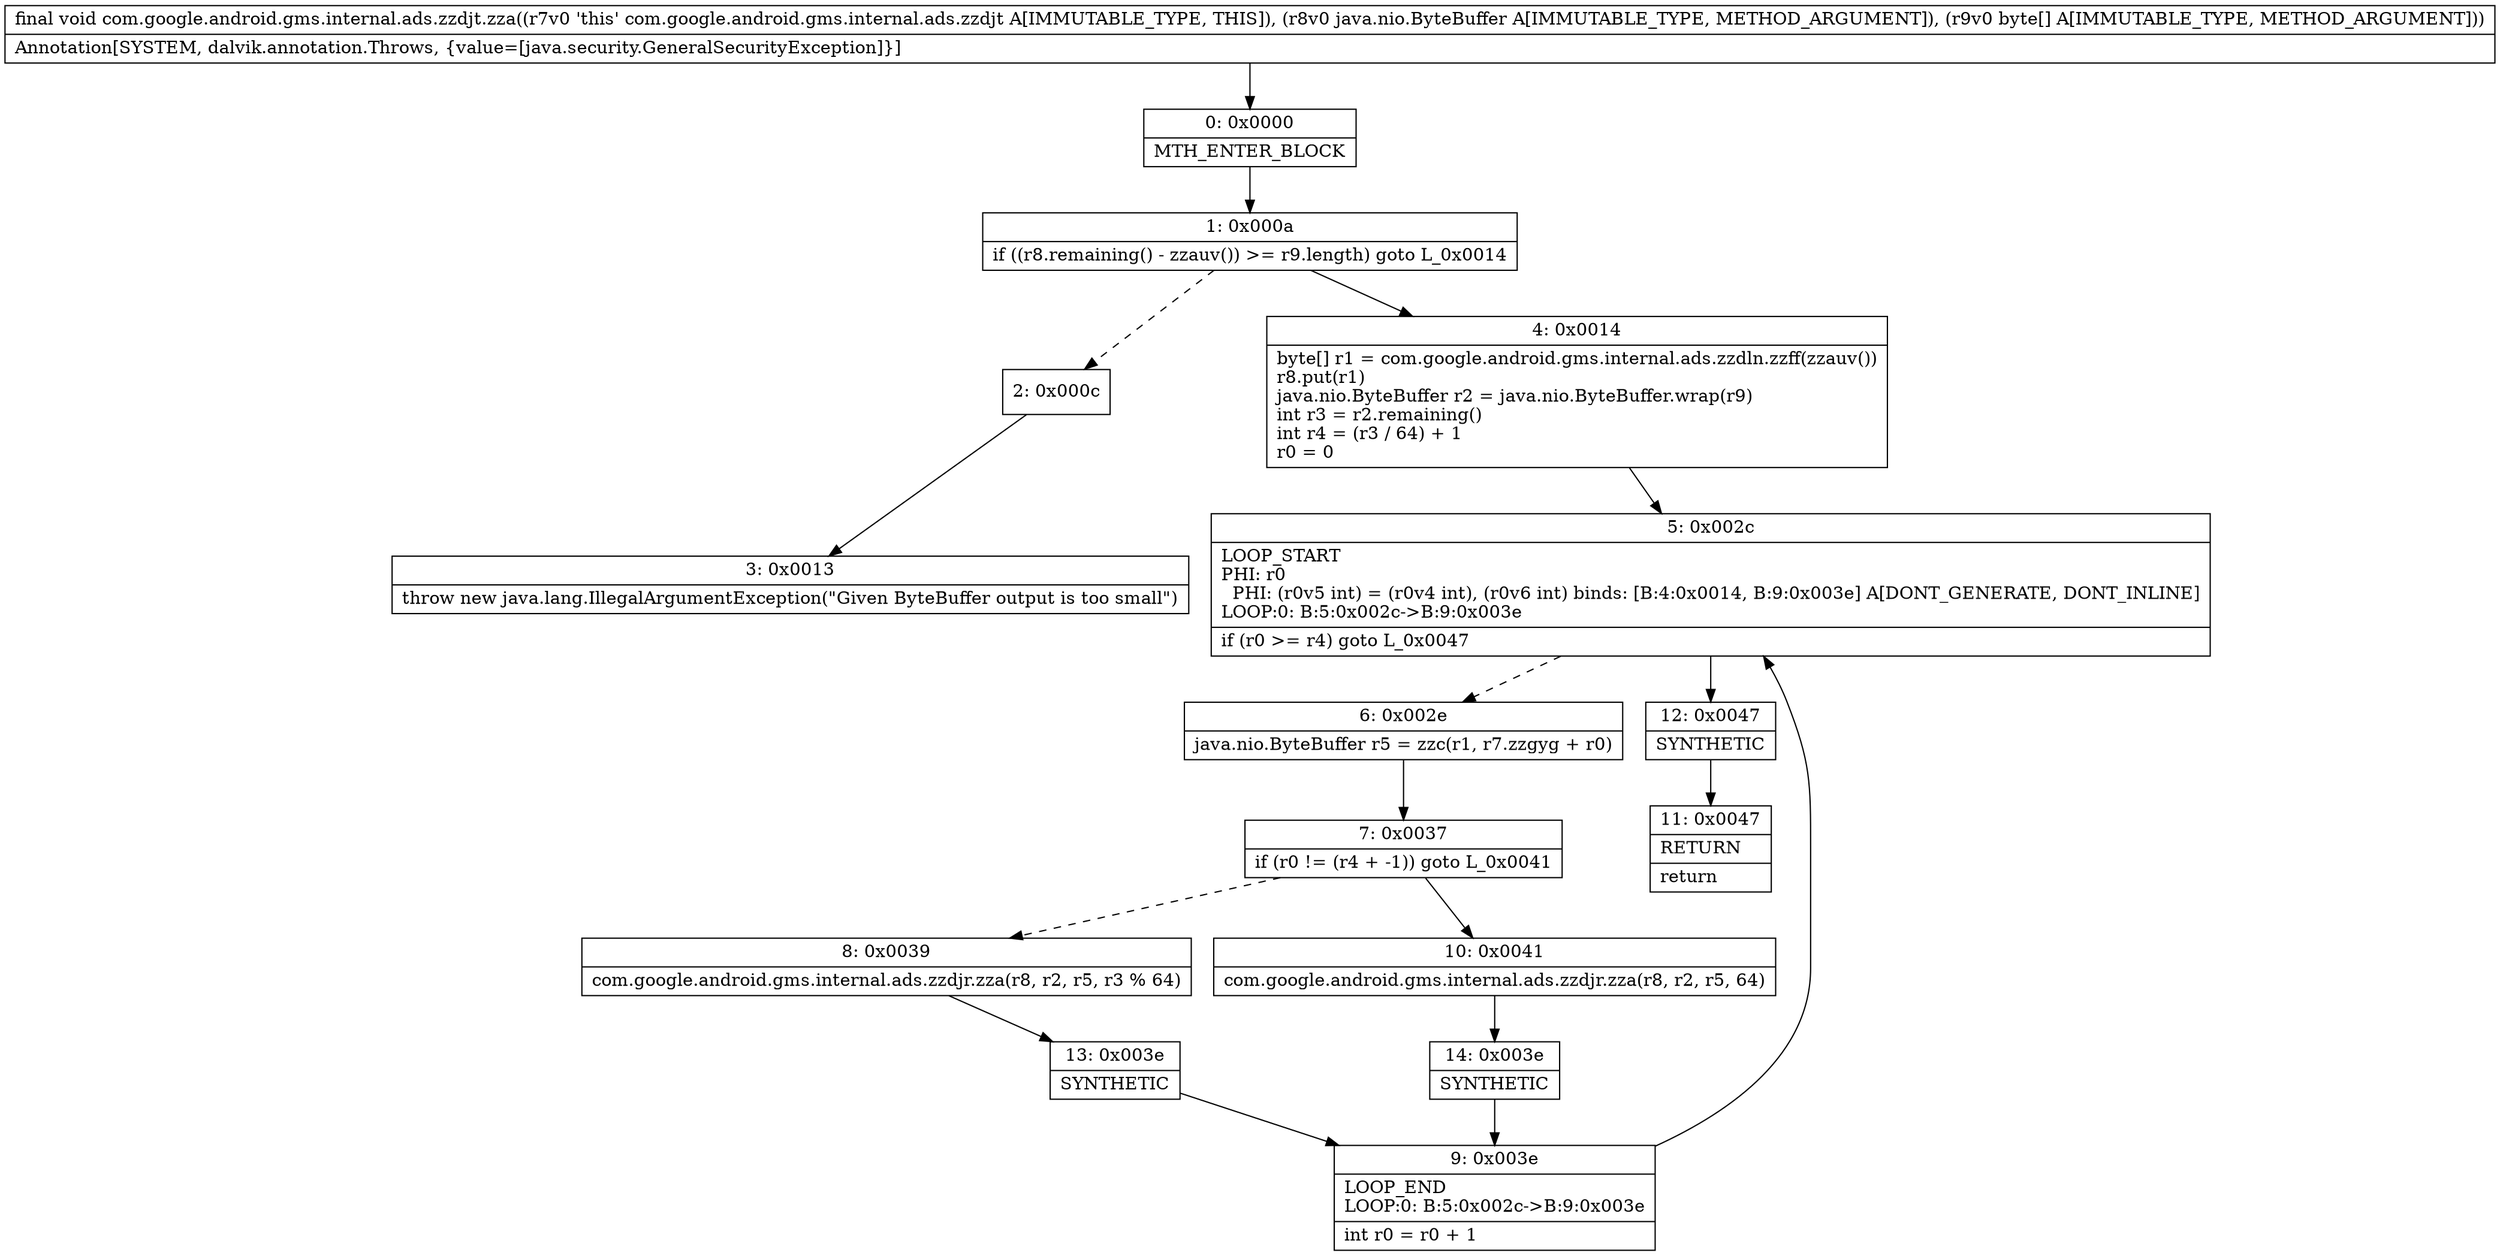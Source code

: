 digraph "CFG forcom.google.android.gms.internal.ads.zzdjt.zza(Ljava\/nio\/ByteBuffer;[B)V" {
Node_0 [shape=record,label="{0\:\ 0x0000|MTH_ENTER_BLOCK\l}"];
Node_1 [shape=record,label="{1\:\ 0x000a|if ((r8.remaining() \- zzauv()) \>= r9.length) goto L_0x0014\l}"];
Node_2 [shape=record,label="{2\:\ 0x000c}"];
Node_3 [shape=record,label="{3\:\ 0x0013|throw new java.lang.IllegalArgumentException(\"Given ByteBuffer output is too small\")\l}"];
Node_4 [shape=record,label="{4\:\ 0x0014|byte[] r1 = com.google.android.gms.internal.ads.zzdln.zzff(zzauv())\lr8.put(r1)\ljava.nio.ByteBuffer r2 = java.nio.ByteBuffer.wrap(r9)\lint r3 = r2.remaining()\lint r4 = (r3 \/ 64) + 1\lr0 = 0\l}"];
Node_5 [shape=record,label="{5\:\ 0x002c|LOOP_START\lPHI: r0 \l  PHI: (r0v5 int) = (r0v4 int), (r0v6 int) binds: [B:4:0x0014, B:9:0x003e] A[DONT_GENERATE, DONT_INLINE]\lLOOP:0: B:5:0x002c\-\>B:9:0x003e\l|if (r0 \>= r4) goto L_0x0047\l}"];
Node_6 [shape=record,label="{6\:\ 0x002e|java.nio.ByteBuffer r5 = zzc(r1, r7.zzgyg + r0)\l}"];
Node_7 [shape=record,label="{7\:\ 0x0037|if (r0 != (r4 + \-1)) goto L_0x0041\l}"];
Node_8 [shape=record,label="{8\:\ 0x0039|com.google.android.gms.internal.ads.zzdjr.zza(r8, r2, r5, r3 % 64)\l}"];
Node_9 [shape=record,label="{9\:\ 0x003e|LOOP_END\lLOOP:0: B:5:0x002c\-\>B:9:0x003e\l|int r0 = r0 + 1\l}"];
Node_10 [shape=record,label="{10\:\ 0x0041|com.google.android.gms.internal.ads.zzdjr.zza(r8, r2, r5, 64)\l}"];
Node_11 [shape=record,label="{11\:\ 0x0047|RETURN\l|return\l}"];
Node_12 [shape=record,label="{12\:\ 0x0047|SYNTHETIC\l}"];
Node_13 [shape=record,label="{13\:\ 0x003e|SYNTHETIC\l}"];
Node_14 [shape=record,label="{14\:\ 0x003e|SYNTHETIC\l}"];
MethodNode[shape=record,label="{final void com.google.android.gms.internal.ads.zzdjt.zza((r7v0 'this' com.google.android.gms.internal.ads.zzdjt A[IMMUTABLE_TYPE, THIS]), (r8v0 java.nio.ByteBuffer A[IMMUTABLE_TYPE, METHOD_ARGUMENT]), (r9v0 byte[] A[IMMUTABLE_TYPE, METHOD_ARGUMENT]))  | Annotation[SYSTEM, dalvik.annotation.Throws, \{value=[java.security.GeneralSecurityException]\}]\l}"];
MethodNode -> Node_0;
Node_0 -> Node_1;
Node_1 -> Node_2[style=dashed];
Node_1 -> Node_4;
Node_2 -> Node_3;
Node_4 -> Node_5;
Node_5 -> Node_6[style=dashed];
Node_5 -> Node_12;
Node_6 -> Node_7;
Node_7 -> Node_8[style=dashed];
Node_7 -> Node_10;
Node_8 -> Node_13;
Node_9 -> Node_5;
Node_10 -> Node_14;
Node_12 -> Node_11;
Node_13 -> Node_9;
Node_14 -> Node_9;
}


